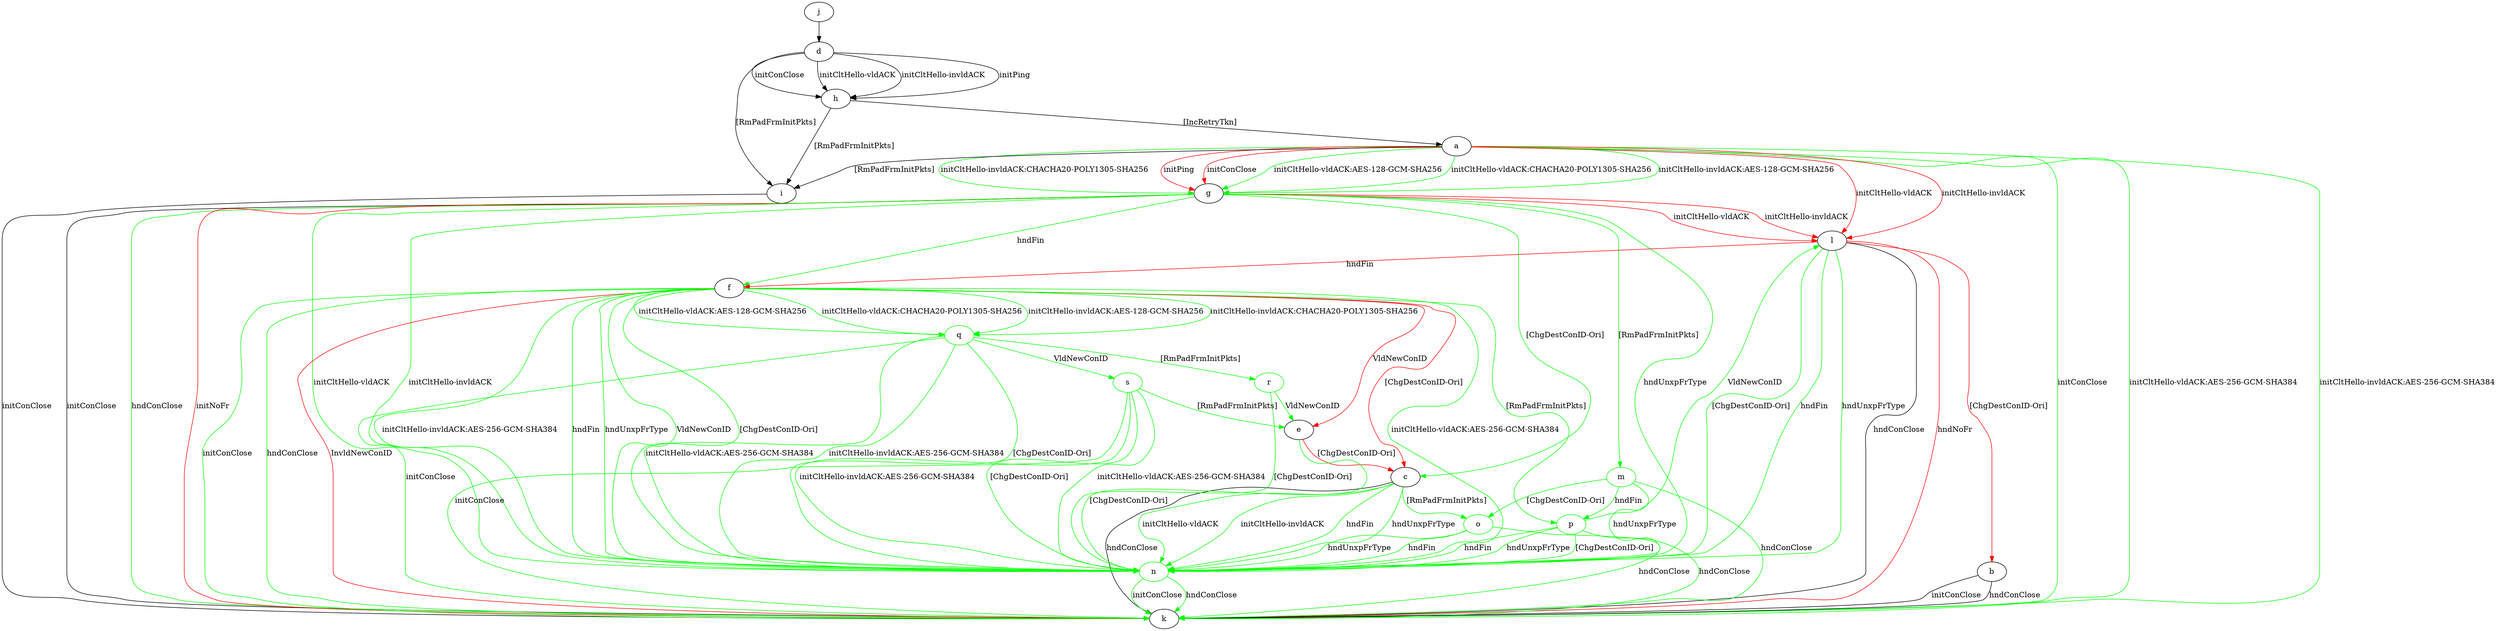 digraph "" {
	a -> g	[key=0,
		color=green,
		label="initCltHello-vldACK:AES-128-GCM-SHA256 "];
	a -> g	[key=1,
		color=green,
		label="initCltHello-vldACK:CHACHA20-POLY1305-SHA256 "];
	a -> g	[key=2,
		color=green,
		label="initCltHello-invldACK:AES-128-GCM-SHA256 "];
	a -> g	[key=3,
		color=green,
		label="initCltHello-invldACK:CHACHA20-POLY1305-SHA256 "];
	a -> g	[key=4,
		color=red,
		label="initPing "];
	a -> g	[key=5,
		color=red,
		label="initConClose "];
	a -> i	[key=0,
		label="[RmPadFrmInitPkts] "];
	a -> k	[key=0,
		color=green,
		label="initConClose "];
	a -> k	[key=1,
		color=green,
		label="initCltHello-vldACK:AES-256-GCM-SHA384 "];
	a -> k	[key=2,
		color=green,
		label="initCltHello-invldACK:AES-256-GCM-SHA384 "];
	a -> l	[key=0,
		color=red,
		label="initCltHello-vldACK "];
	a -> l	[key=1,
		color=red,
		label="initCltHello-invldACK "];
	b -> k	[key=0,
		label="initConClose "];
	b -> k	[key=1,
		label="hndConClose "];
	c -> k	[key=0,
		label="hndConClose "];
	n	[color=green];
	c -> n	[key=0,
		color=green,
		label="initCltHello-vldACK "];
	c -> n	[key=1,
		color=green,
		label="initCltHello-invldACK "];
	c -> n	[key=2,
		color=green,
		label="hndFin "];
	c -> n	[key=3,
		color=green,
		label="hndUnxpFrType "];
	o	[color=green];
	c -> o	[key=0,
		color=green,
		label="[RmPadFrmInitPkts] "];
	d -> h	[key=0,
		label="initPing "];
	d -> h	[key=1,
		label="initConClose "];
	d -> h	[key=2,
		label="initCltHello-vldACK "];
	d -> h	[key=3,
		label="initCltHello-invldACK "];
	d -> i	[key=0,
		label="[RmPadFrmInitPkts] "];
	e -> c	[key=0,
		color=red,
		label="[ChgDestConID-Ori] "];
	e -> n	[key=0,
		color=green,
		label="[ChgDestConID-Ori] "];
	f -> c	[key=0,
		color=red,
		label="[ChgDestConID-Ori] "];
	f -> e	[key=0,
		color=red,
		label="VldNewConID "];
	f -> k	[key=0,
		color=green,
		label="initConClose "];
	f -> k	[key=1,
		color=green,
		label="hndConClose "];
	f -> k	[key=2,
		color=red,
		label="InvldNewConID "];
	f -> n	[key=0,
		color=green,
		label="initCltHello-vldACK:AES-256-GCM-SHA384 "];
	f -> n	[key=1,
		color=green,
		label="initCltHello-invldACK:AES-256-GCM-SHA384 "];
	f -> n	[key=2,
		color=green,
		label="hndFin "];
	f -> n	[key=3,
		color=green,
		label="hndUnxpFrType "];
	f -> n	[key=4,
		color=green,
		label="VldNewConID "];
	f -> n	[key=5,
		color=green,
		label="[ChgDestConID-Ori] "];
	p	[color=green];
	f -> p	[key=0,
		color=green,
		label="[RmPadFrmInitPkts] "];
	q	[color=green];
	f -> q	[key=0,
		color=green,
		label="initCltHello-vldACK:AES-128-GCM-SHA256 "];
	f -> q	[key=1,
		color=green,
		label="initCltHello-vldACK:CHACHA20-POLY1305-SHA256 "];
	f -> q	[key=2,
		color=green,
		label="initCltHello-invldACK:AES-128-GCM-SHA256 "];
	f -> q	[key=3,
		color=green,
		label="initCltHello-invldACK:CHACHA20-POLY1305-SHA256 "];
	g -> c	[key=0,
		color=green,
		label="[ChgDestConID-Ori] "];
	g -> f	[key=0,
		color=green,
		label="hndFin "];
	g -> k	[key=0,
		label="initConClose "];
	g -> k	[key=1,
		color=green,
		label="hndConClose "];
	g -> k	[key=2,
		color=red,
		label="initNoFr "];
	g -> l	[key=0,
		color=red,
		label="initCltHello-vldACK "];
	g -> l	[key=1,
		color=red,
		label="initCltHello-invldACK "];
	m	[color=green];
	g -> m	[key=0,
		color=green,
		label="[RmPadFrmInitPkts] "];
	g -> n	[key=0,
		color=green,
		label="initCltHello-vldACK "];
	g -> n	[key=1,
		color=green,
		label="initCltHello-invldACK "];
	g -> n	[key=2,
		color=green,
		label="hndUnxpFrType "];
	h -> a	[key=0,
		label="[IncRetryTkn] "];
	h -> i	[key=0,
		label="[RmPadFrmInitPkts] "];
	i -> k	[key=0,
		label="initConClose "];
	j -> d	[key=0];
	l -> b	[key=0,
		color=red,
		label="[ChgDestConID-Ori] "];
	l -> f	[key=0,
		color=red,
		label="hndFin "];
	l -> k	[key=0,
		label="hndConClose "];
	l -> k	[key=1,
		color=red,
		label="hndNoFr "];
	l -> n	[key=0,
		color=green,
		label="hndFin "];
	l -> n	[key=1,
		color=green,
		label="hndUnxpFrType "];
	l -> n	[key=2,
		color=green,
		label="[ChgDestConID-Ori] "];
	m -> k	[key=0,
		color=green,
		label="hndConClose "];
	m -> n	[key=0,
		color=green,
		label="hndUnxpFrType "];
	m -> o	[key=0,
		color=green,
		label="[ChgDestConID-Ori] "];
	m -> p	[key=0,
		color=green,
		label="hndFin "];
	n -> k	[key=0,
		color=green,
		label="initConClose "];
	n -> k	[key=1,
		color=green,
		label="hndConClose "];
	o -> k	[key=0,
		color=green,
		label="hndConClose "];
	o -> n	[key=0,
		color=green,
		label="hndFin "];
	o -> n	[key=1,
		color=green,
		label="hndUnxpFrType "];
	p -> k	[key=0,
		color=green,
		label="hndConClose "];
	p -> l	[key=0,
		color=green,
		label="VldNewConID "];
	p -> n	[key=0,
		color=green,
		label="hndFin "];
	p -> n	[key=1,
		color=green,
		label="hndUnxpFrType "];
	p -> n	[key=2,
		color=green,
		label="[ChgDestConID-Ori] "];
	q -> k	[key=0,
		color=green,
		label="initConClose "];
	q -> n	[key=0,
		color=green,
		label="initCltHello-vldACK:AES-256-GCM-SHA384 "];
	q -> n	[key=1,
		color=green,
		label="initCltHello-invldACK:AES-256-GCM-SHA384 "];
	q -> n	[key=2,
		color=green,
		label="[ChgDestConID-Ori] "];
	r	[color=green];
	q -> r	[key=0,
		color=green,
		label="[RmPadFrmInitPkts] "];
	s	[color=green];
	q -> s	[key=0,
		color=green,
		label="VldNewConID "];
	r -> e	[key=0,
		color=green,
		label="VldNewConID "];
	r -> n	[key=0,
		color=green,
		label="[ChgDestConID-Ori] "];
	s -> e	[key=0,
		color=green,
		label="[RmPadFrmInitPkts] "];
	s -> k	[key=0,
		color=green,
		label="initConClose "];
	s -> n	[key=0,
		color=green,
		label="initCltHello-vldACK:AES-256-GCM-SHA384 "];
	s -> n	[key=1,
		color=green,
		label="initCltHello-invldACK:AES-256-GCM-SHA384 "];
	s -> n	[key=2,
		color=green,
		label="[ChgDestConID-Ori] "];
}
